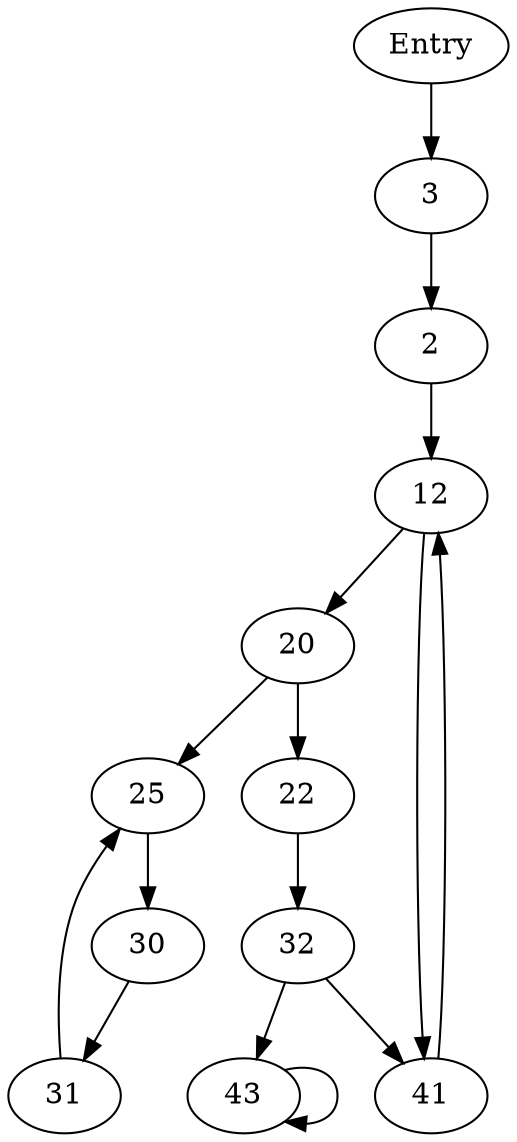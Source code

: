 digraph CFG {
    rankdir=TB;

    // Nodes
    entry [label="Entry"];
    block_2 [label="2"];
    block_3 [label="3"];
    block_12 [label="12"];
    block_20 [label="20"];
    block_22 [label="22"];
    block_25 [label="25"];
    block_30 [label="30"];
    block_31 [label="31"];
    block_32 [label="32"];
    block_41 [label="41"];
    block_43 [label="43"];

    // Edges
    entry -> block_3;
    block_3 -> block_2;
    block_2 -> block_12;
    block_12 -> block_20;
    block_12 -> block_41;
    block_20 -> block_22;
    block_20 -> block_25;
    block_22 -> block_32;
    block_25 -> block_30;
    block_30 -> block_31;
    block_31 -> block_25;
    block_32 -> block_41;
    block_32 -> block_43;
    block_41 -> block_12;
    block_43 -> block_43;
}